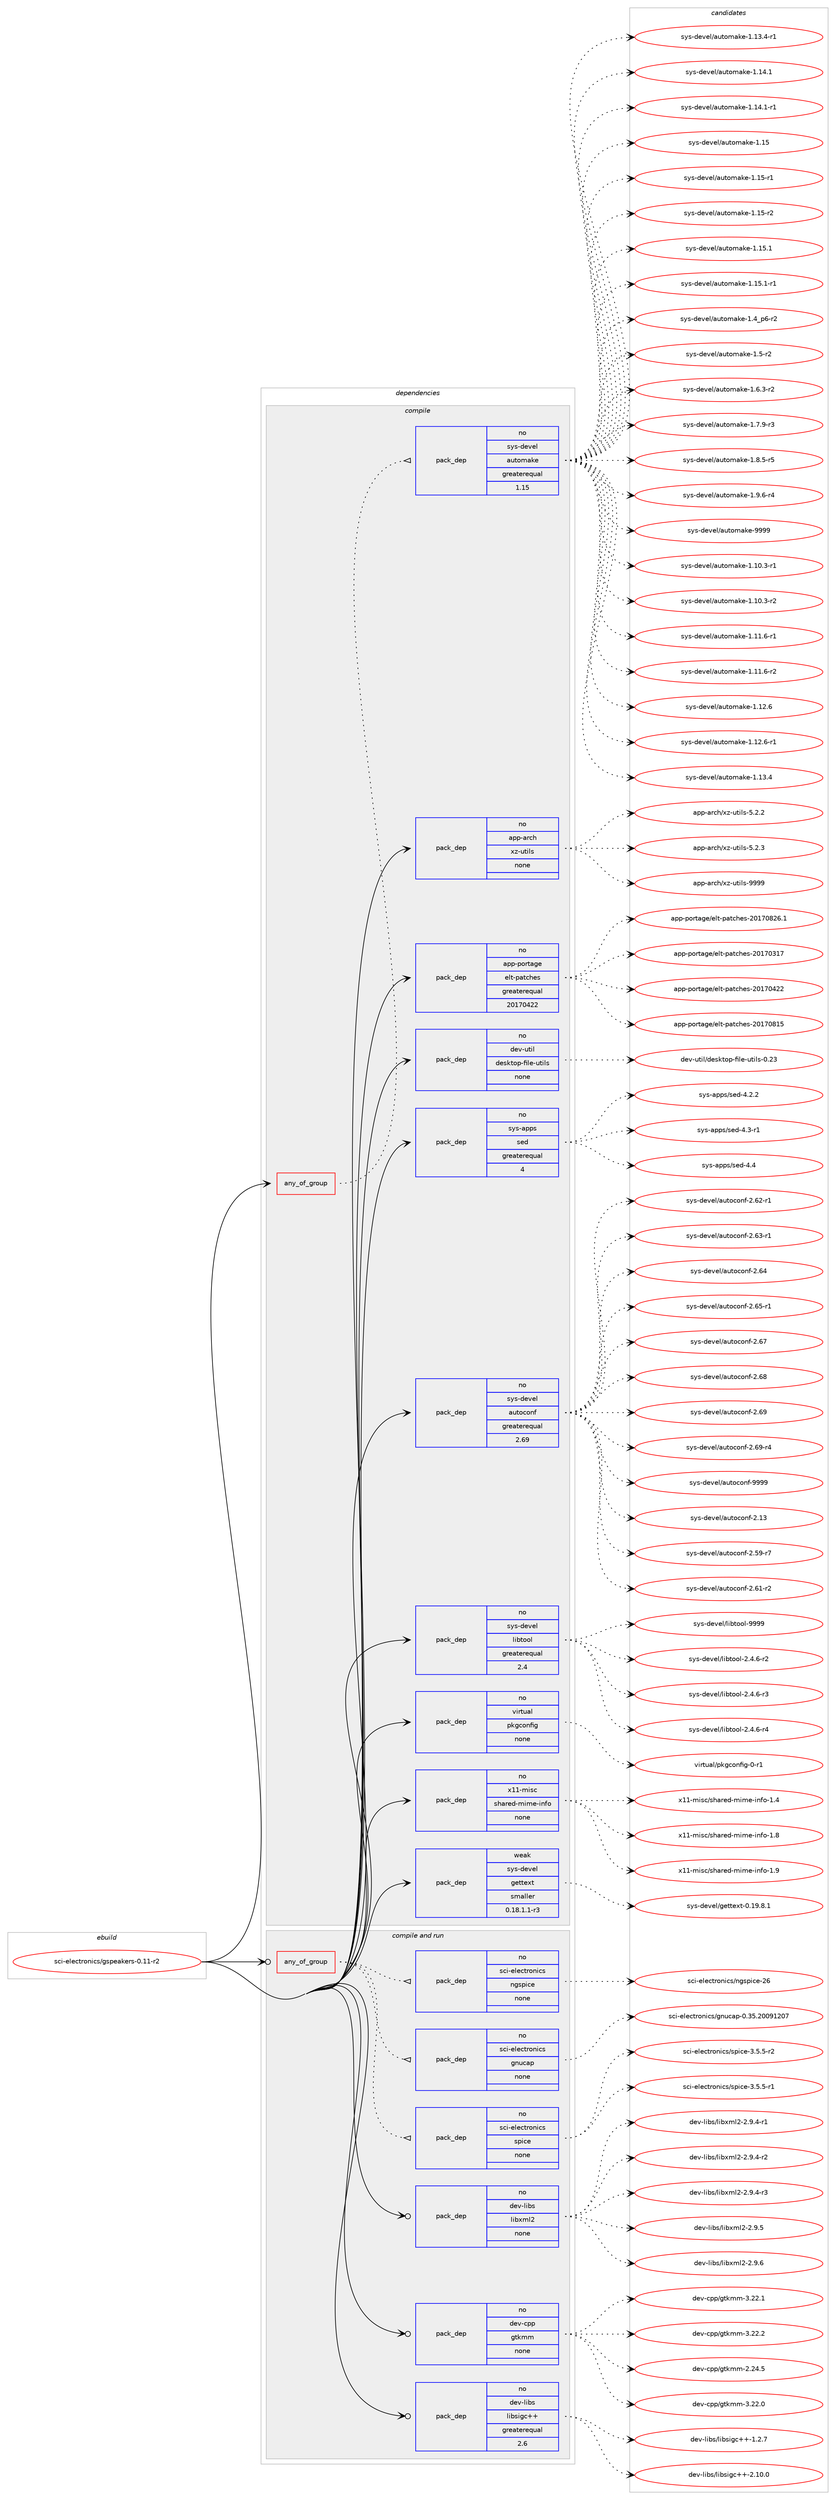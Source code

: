 digraph prolog {

# *************
# Graph options
# *************

newrank=true;
concentrate=true;
compound=true;
graph [rankdir=LR,fontname=Helvetica,fontsize=10,ranksep=1.5];#, ranksep=2.5, nodesep=0.2];
edge  [arrowhead=vee];
node  [fontname=Helvetica,fontsize=10];

# **********
# The ebuild
# **********

subgraph cluster_leftcol {
color=gray;
rank=same;
label=<<i>ebuild</i>>;
id [label="sci-electronics/gspeakers-0.11-r2", color=red, width=4, href="../sci-electronics/gspeakers-0.11-r2.svg"];
}

# ****************
# The dependencies
# ****************

subgraph cluster_midcol {
color=gray;
label=<<i>dependencies</i>>;
subgraph cluster_compile {
fillcolor="#eeeeee";
style=filled;
label=<<i>compile</i>>;
subgraph any7536 {
dependency447641 [label=<<TABLE BORDER="0" CELLBORDER="1" CELLSPACING="0" CELLPADDING="4"><TR><TD CELLPADDING="10">any_of_group</TD></TR></TABLE>>, shape=none, color=red];subgraph pack330083 {
dependency447642 [label=<<TABLE BORDER="0" CELLBORDER="1" CELLSPACING="0" CELLPADDING="4" WIDTH="220"><TR><TD ROWSPAN="6" CELLPADDING="30">pack_dep</TD></TR><TR><TD WIDTH="110">no</TD></TR><TR><TD>sys-devel</TD></TR><TR><TD>automake</TD></TR><TR><TD>greaterequal</TD></TR><TR><TD>1.15</TD></TR></TABLE>>, shape=none, color=blue];
}
dependency447641:e -> dependency447642:w [weight=20,style="dotted",arrowhead="oinv"];
}
id:e -> dependency447641:w [weight=20,style="solid",arrowhead="vee"];
subgraph pack330084 {
dependency447643 [label=<<TABLE BORDER="0" CELLBORDER="1" CELLSPACING="0" CELLPADDING="4" WIDTH="220"><TR><TD ROWSPAN="6" CELLPADDING="30">pack_dep</TD></TR><TR><TD WIDTH="110">no</TD></TR><TR><TD>app-arch</TD></TR><TR><TD>xz-utils</TD></TR><TR><TD>none</TD></TR><TR><TD></TD></TR></TABLE>>, shape=none, color=blue];
}
id:e -> dependency447643:w [weight=20,style="solid",arrowhead="vee"];
subgraph pack330085 {
dependency447644 [label=<<TABLE BORDER="0" CELLBORDER="1" CELLSPACING="0" CELLPADDING="4" WIDTH="220"><TR><TD ROWSPAN="6" CELLPADDING="30">pack_dep</TD></TR><TR><TD WIDTH="110">no</TD></TR><TR><TD>app-portage</TD></TR><TR><TD>elt-patches</TD></TR><TR><TD>greaterequal</TD></TR><TR><TD>20170422</TD></TR></TABLE>>, shape=none, color=blue];
}
id:e -> dependency447644:w [weight=20,style="solid",arrowhead="vee"];
subgraph pack330086 {
dependency447645 [label=<<TABLE BORDER="0" CELLBORDER="1" CELLSPACING="0" CELLPADDING="4" WIDTH="220"><TR><TD ROWSPAN="6" CELLPADDING="30">pack_dep</TD></TR><TR><TD WIDTH="110">no</TD></TR><TR><TD>dev-util</TD></TR><TR><TD>desktop-file-utils</TD></TR><TR><TD>none</TD></TR><TR><TD></TD></TR></TABLE>>, shape=none, color=blue];
}
id:e -> dependency447645:w [weight=20,style="solid",arrowhead="vee"];
subgraph pack330087 {
dependency447646 [label=<<TABLE BORDER="0" CELLBORDER="1" CELLSPACING="0" CELLPADDING="4" WIDTH="220"><TR><TD ROWSPAN="6" CELLPADDING="30">pack_dep</TD></TR><TR><TD WIDTH="110">no</TD></TR><TR><TD>sys-apps</TD></TR><TR><TD>sed</TD></TR><TR><TD>greaterequal</TD></TR><TR><TD>4</TD></TR></TABLE>>, shape=none, color=blue];
}
id:e -> dependency447646:w [weight=20,style="solid",arrowhead="vee"];
subgraph pack330088 {
dependency447647 [label=<<TABLE BORDER="0" CELLBORDER="1" CELLSPACING="0" CELLPADDING="4" WIDTH="220"><TR><TD ROWSPAN="6" CELLPADDING="30">pack_dep</TD></TR><TR><TD WIDTH="110">no</TD></TR><TR><TD>sys-devel</TD></TR><TR><TD>autoconf</TD></TR><TR><TD>greaterequal</TD></TR><TR><TD>2.69</TD></TR></TABLE>>, shape=none, color=blue];
}
id:e -> dependency447647:w [weight=20,style="solid",arrowhead="vee"];
subgraph pack330089 {
dependency447648 [label=<<TABLE BORDER="0" CELLBORDER="1" CELLSPACING="0" CELLPADDING="4" WIDTH="220"><TR><TD ROWSPAN="6" CELLPADDING="30">pack_dep</TD></TR><TR><TD WIDTH="110">no</TD></TR><TR><TD>sys-devel</TD></TR><TR><TD>libtool</TD></TR><TR><TD>greaterequal</TD></TR><TR><TD>2.4</TD></TR></TABLE>>, shape=none, color=blue];
}
id:e -> dependency447648:w [weight=20,style="solid",arrowhead="vee"];
subgraph pack330090 {
dependency447649 [label=<<TABLE BORDER="0" CELLBORDER="1" CELLSPACING="0" CELLPADDING="4" WIDTH="220"><TR><TD ROWSPAN="6" CELLPADDING="30">pack_dep</TD></TR><TR><TD WIDTH="110">no</TD></TR><TR><TD>virtual</TD></TR><TR><TD>pkgconfig</TD></TR><TR><TD>none</TD></TR><TR><TD></TD></TR></TABLE>>, shape=none, color=blue];
}
id:e -> dependency447649:w [weight=20,style="solid",arrowhead="vee"];
subgraph pack330091 {
dependency447650 [label=<<TABLE BORDER="0" CELLBORDER="1" CELLSPACING="0" CELLPADDING="4" WIDTH="220"><TR><TD ROWSPAN="6" CELLPADDING="30">pack_dep</TD></TR><TR><TD WIDTH="110">no</TD></TR><TR><TD>x11-misc</TD></TR><TR><TD>shared-mime-info</TD></TR><TR><TD>none</TD></TR><TR><TD></TD></TR></TABLE>>, shape=none, color=blue];
}
id:e -> dependency447650:w [weight=20,style="solid",arrowhead="vee"];
subgraph pack330092 {
dependency447651 [label=<<TABLE BORDER="0" CELLBORDER="1" CELLSPACING="0" CELLPADDING="4" WIDTH="220"><TR><TD ROWSPAN="6" CELLPADDING="30">pack_dep</TD></TR><TR><TD WIDTH="110">weak</TD></TR><TR><TD>sys-devel</TD></TR><TR><TD>gettext</TD></TR><TR><TD>smaller</TD></TR><TR><TD>0.18.1.1-r3</TD></TR></TABLE>>, shape=none, color=blue];
}
id:e -> dependency447651:w [weight=20,style="solid",arrowhead="vee"];
}
subgraph cluster_compileandrun {
fillcolor="#eeeeee";
style=filled;
label=<<i>compile and run</i>>;
subgraph any7537 {
dependency447652 [label=<<TABLE BORDER="0" CELLBORDER="1" CELLSPACING="0" CELLPADDING="4"><TR><TD CELLPADDING="10">any_of_group</TD></TR></TABLE>>, shape=none, color=red];subgraph pack330093 {
dependency447653 [label=<<TABLE BORDER="0" CELLBORDER="1" CELLSPACING="0" CELLPADDING="4" WIDTH="220"><TR><TD ROWSPAN="6" CELLPADDING="30">pack_dep</TD></TR><TR><TD WIDTH="110">no</TD></TR><TR><TD>sci-electronics</TD></TR><TR><TD>gnucap</TD></TR><TR><TD>none</TD></TR><TR><TD></TD></TR></TABLE>>, shape=none, color=blue];
}
dependency447652:e -> dependency447653:w [weight=20,style="dotted",arrowhead="oinv"];
subgraph pack330094 {
dependency447654 [label=<<TABLE BORDER="0" CELLBORDER="1" CELLSPACING="0" CELLPADDING="4" WIDTH="220"><TR><TD ROWSPAN="6" CELLPADDING="30">pack_dep</TD></TR><TR><TD WIDTH="110">no</TD></TR><TR><TD>sci-electronics</TD></TR><TR><TD>ngspice</TD></TR><TR><TD>none</TD></TR><TR><TD></TD></TR></TABLE>>, shape=none, color=blue];
}
dependency447652:e -> dependency447654:w [weight=20,style="dotted",arrowhead="oinv"];
subgraph pack330095 {
dependency447655 [label=<<TABLE BORDER="0" CELLBORDER="1" CELLSPACING="0" CELLPADDING="4" WIDTH="220"><TR><TD ROWSPAN="6" CELLPADDING="30">pack_dep</TD></TR><TR><TD WIDTH="110">no</TD></TR><TR><TD>sci-electronics</TD></TR><TR><TD>spice</TD></TR><TR><TD>none</TD></TR><TR><TD></TD></TR></TABLE>>, shape=none, color=blue];
}
dependency447652:e -> dependency447655:w [weight=20,style="dotted",arrowhead="oinv"];
}
id:e -> dependency447652:w [weight=20,style="solid",arrowhead="odotvee"];
subgraph pack330096 {
dependency447656 [label=<<TABLE BORDER="0" CELLBORDER="1" CELLSPACING="0" CELLPADDING="4" WIDTH="220"><TR><TD ROWSPAN="6" CELLPADDING="30">pack_dep</TD></TR><TR><TD WIDTH="110">no</TD></TR><TR><TD>dev-cpp</TD></TR><TR><TD>gtkmm</TD></TR><TR><TD>none</TD></TR><TR><TD></TD></TR></TABLE>>, shape=none, color=blue];
}
id:e -> dependency447656:w [weight=20,style="solid",arrowhead="odotvee"];
subgraph pack330097 {
dependency447657 [label=<<TABLE BORDER="0" CELLBORDER="1" CELLSPACING="0" CELLPADDING="4" WIDTH="220"><TR><TD ROWSPAN="6" CELLPADDING="30">pack_dep</TD></TR><TR><TD WIDTH="110">no</TD></TR><TR><TD>dev-libs</TD></TR><TR><TD>libsigc++</TD></TR><TR><TD>greaterequal</TD></TR><TR><TD>2.6</TD></TR></TABLE>>, shape=none, color=blue];
}
id:e -> dependency447657:w [weight=20,style="solid",arrowhead="odotvee"];
subgraph pack330098 {
dependency447658 [label=<<TABLE BORDER="0" CELLBORDER="1" CELLSPACING="0" CELLPADDING="4" WIDTH="220"><TR><TD ROWSPAN="6" CELLPADDING="30">pack_dep</TD></TR><TR><TD WIDTH="110">no</TD></TR><TR><TD>dev-libs</TD></TR><TR><TD>libxml2</TD></TR><TR><TD>none</TD></TR><TR><TD></TD></TR></TABLE>>, shape=none, color=blue];
}
id:e -> dependency447658:w [weight=20,style="solid",arrowhead="odotvee"];
}
subgraph cluster_run {
fillcolor="#eeeeee";
style=filled;
label=<<i>run</i>>;
}
}

# **************
# The candidates
# **************

subgraph cluster_choices {
rank=same;
color=gray;
label=<<i>candidates</i>>;

subgraph choice330083 {
color=black;
nodesep=1;
choice11512111545100101118101108479711711611110997107101454946494846514511449 [label="sys-devel/automake-1.10.3-r1", color=red, width=4,href="../sys-devel/automake-1.10.3-r1.svg"];
choice11512111545100101118101108479711711611110997107101454946494846514511450 [label="sys-devel/automake-1.10.3-r2", color=red, width=4,href="../sys-devel/automake-1.10.3-r2.svg"];
choice11512111545100101118101108479711711611110997107101454946494946544511449 [label="sys-devel/automake-1.11.6-r1", color=red, width=4,href="../sys-devel/automake-1.11.6-r1.svg"];
choice11512111545100101118101108479711711611110997107101454946494946544511450 [label="sys-devel/automake-1.11.6-r2", color=red, width=4,href="../sys-devel/automake-1.11.6-r2.svg"];
choice1151211154510010111810110847971171161111099710710145494649504654 [label="sys-devel/automake-1.12.6", color=red, width=4,href="../sys-devel/automake-1.12.6.svg"];
choice11512111545100101118101108479711711611110997107101454946495046544511449 [label="sys-devel/automake-1.12.6-r1", color=red, width=4,href="../sys-devel/automake-1.12.6-r1.svg"];
choice1151211154510010111810110847971171161111099710710145494649514652 [label="sys-devel/automake-1.13.4", color=red, width=4,href="../sys-devel/automake-1.13.4.svg"];
choice11512111545100101118101108479711711611110997107101454946495146524511449 [label="sys-devel/automake-1.13.4-r1", color=red, width=4,href="../sys-devel/automake-1.13.4-r1.svg"];
choice1151211154510010111810110847971171161111099710710145494649524649 [label="sys-devel/automake-1.14.1", color=red, width=4,href="../sys-devel/automake-1.14.1.svg"];
choice11512111545100101118101108479711711611110997107101454946495246494511449 [label="sys-devel/automake-1.14.1-r1", color=red, width=4,href="../sys-devel/automake-1.14.1-r1.svg"];
choice115121115451001011181011084797117116111109971071014549464953 [label="sys-devel/automake-1.15", color=red, width=4,href="../sys-devel/automake-1.15.svg"];
choice1151211154510010111810110847971171161111099710710145494649534511449 [label="sys-devel/automake-1.15-r1", color=red, width=4,href="../sys-devel/automake-1.15-r1.svg"];
choice1151211154510010111810110847971171161111099710710145494649534511450 [label="sys-devel/automake-1.15-r2", color=red, width=4,href="../sys-devel/automake-1.15-r2.svg"];
choice1151211154510010111810110847971171161111099710710145494649534649 [label="sys-devel/automake-1.15.1", color=red, width=4,href="../sys-devel/automake-1.15.1.svg"];
choice11512111545100101118101108479711711611110997107101454946495346494511449 [label="sys-devel/automake-1.15.1-r1", color=red, width=4,href="../sys-devel/automake-1.15.1-r1.svg"];
choice115121115451001011181011084797117116111109971071014549465295112544511450 [label="sys-devel/automake-1.4_p6-r2", color=red, width=4,href="../sys-devel/automake-1.4_p6-r2.svg"];
choice11512111545100101118101108479711711611110997107101454946534511450 [label="sys-devel/automake-1.5-r2", color=red, width=4,href="../sys-devel/automake-1.5-r2.svg"];
choice115121115451001011181011084797117116111109971071014549465446514511450 [label="sys-devel/automake-1.6.3-r2", color=red, width=4,href="../sys-devel/automake-1.6.3-r2.svg"];
choice115121115451001011181011084797117116111109971071014549465546574511451 [label="sys-devel/automake-1.7.9-r3", color=red, width=4,href="../sys-devel/automake-1.7.9-r3.svg"];
choice115121115451001011181011084797117116111109971071014549465646534511453 [label="sys-devel/automake-1.8.5-r5", color=red, width=4,href="../sys-devel/automake-1.8.5-r5.svg"];
choice115121115451001011181011084797117116111109971071014549465746544511452 [label="sys-devel/automake-1.9.6-r4", color=red, width=4,href="../sys-devel/automake-1.9.6-r4.svg"];
choice115121115451001011181011084797117116111109971071014557575757 [label="sys-devel/automake-9999", color=red, width=4,href="../sys-devel/automake-9999.svg"];
dependency447642:e -> choice11512111545100101118101108479711711611110997107101454946494846514511449:w [style=dotted,weight="100"];
dependency447642:e -> choice11512111545100101118101108479711711611110997107101454946494846514511450:w [style=dotted,weight="100"];
dependency447642:e -> choice11512111545100101118101108479711711611110997107101454946494946544511449:w [style=dotted,weight="100"];
dependency447642:e -> choice11512111545100101118101108479711711611110997107101454946494946544511450:w [style=dotted,weight="100"];
dependency447642:e -> choice1151211154510010111810110847971171161111099710710145494649504654:w [style=dotted,weight="100"];
dependency447642:e -> choice11512111545100101118101108479711711611110997107101454946495046544511449:w [style=dotted,weight="100"];
dependency447642:e -> choice1151211154510010111810110847971171161111099710710145494649514652:w [style=dotted,weight="100"];
dependency447642:e -> choice11512111545100101118101108479711711611110997107101454946495146524511449:w [style=dotted,weight="100"];
dependency447642:e -> choice1151211154510010111810110847971171161111099710710145494649524649:w [style=dotted,weight="100"];
dependency447642:e -> choice11512111545100101118101108479711711611110997107101454946495246494511449:w [style=dotted,weight="100"];
dependency447642:e -> choice115121115451001011181011084797117116111109971071014549464953:w [style=dotted,weight="100"];
dependency447642:e -> choice1151211154510010111810110847971171161111099710710145494649534511449:w [style=dotted,weight="100"];
dependency447642:e -> choice1151211154510010111810110847971171161111099710710145494649534511450:w [style=dotted,weight="100"];
dependency447642:e -> choice1151211154510010111810110847971171161111099710710145494649534649:w [style=dotted,weight="100"];
dependency447642:e -> choice11512111545100101118101108479711711611110997107101454946495346494511449:w [style=dotted,weight="100"];
dependency447642:e -> choice115121115451001011181011084797117116111109971071014549465295112544511450:w [style=dotted,weight="100"];
dependency447642:e -> choice11512111545100101118101108479711711611110997107101454946534511450:w [style=dotted,weight="100"];
dependency447642:e -> choice115121115451001011181011084797117116111109971071014549465446514511450:w [style=dotted,weight="100"];
dependency447642:e -> choice115121115451001011181011084797117116111109971071014549465546574511451:w [style=dotted,weight="100"];
dependency447642:e -> choice115121115451001011181011084797117116111109971071014549465646534511453:w [style=dotted,weight="100"];
dependency447642:e -> choice115121115451001011181011084797117116111109971071014549465746544511452:w [style=dotted,weight="100"];
dependency447642:e -> choice115121115451001011181011084797117116111109971071014557575757:w [style=dotted,weight="100"];
}
subgraph choice330084 {
color=black;
nodesep=1;
choice971121124597114991044712012245117116105108115455346504650 [label="app-arch/xz-utils-5.2.2", color=red, width=4,href="../app-arch/xz-utils-5.2.2.svg"];
choice971121124597114991044712012245117116105108115455346504651 [label="app-arch/xz-utils-5.2.3", color=red, width=4,href="../app-arch/xz-utils-5.2.3.svg"];
choice9711211245971149910447120122451171161051081154557575757 [label="app-arch/xz-utils-9999", color=red, width=4,href="../app-arch/xz-utils-9999.svg"];
dependency447643:e -> choice971121124597114991044712012245117116105108115455346504650:w [style=dotted,weight="100"];
dependency447643:e -> choice971121124597114991044712012245117116105108115455346504651:w [style=dotted,weight="100"];
dependency447643:e -> choice9711211245971149910447120122451171161051081154557575757:w [style=dotted,weight="100"];
}
subgraph choice330085 {
color=black;
nodesep=1;
choice97112112451121111141169710310147101108116451129711699104101115455048495548514955 [label="app-portage/elt-patches-20170317", color=red, width=4,href="../app-portage/elt-patches-20170317.svg"];
choice97112112451121111141169710310147101108116451129711699104101115455048495548525050 [label="app-portage/elt-patches-20170422", color=red, width=4,href="../app-portage/elt-patches-20170422.svg"];
choice97112112451121111141169710310147101108116451129711699104101115455048495548564953 [label="app-portage/elt-patches-20170815", color=red, width=4,href="../app-portage/elt-patches-20170815.svg"];
choice971121124511211111411697103101471011081164511297116991041011154550484955485650544649 [label="app-portage/elt-patches-20170826.1", color=red, width=4,href="../app-portage/elt-patches-20170826.1.svg"];
dependency447644:e -> choice97112112451121111141169710310147101108116451129711699104101115455048495548514955:w [style=dotted,weight="100"];
dependency447644:e -> choice97112112451121111141169710310147101108116451129711699104101115455048495548525050:w [style=dotted,weight="100"];
dependency447644:e -> choice97112112451121111141169710310147101108116451129711699104101115455048495548564953:w [style=dotted,weight="100"];
dependency447644:e -> choice971121124511211111411697103101471011081164511297116991041011154550484955485650544649:w [style=dotted,weight="100"];
}
subgraph choice330086 {
color=black;
nodesep=1;
choice100101118451171161051084710010111510711611111245102105108101451171161051081154548465051 [label="dev-util/desktop-file-utils-0.23", color=red, width=4,href="../dev-util/desktop-file-utils-0.23.svg"];
dependency447645:e -> choice100101118451171161051084710010111510711611111245102105108101451171161051081154548465051:w [style=dotted,weight="100"];
}
subgraph choice330087 {
color=black;
nodesep=1;
choice115121115459711211211547115101100455246504650 [label="sys-apps/sed-4.2.2", color=red, width=4,href="../sys-apps/sed-4.2.2.svg"];
choice115121115459711211211547115101100455246514511449 [label="sys-apps/sed-4.3-r1", color=red, width=4,href="../sys-apps/sed-4.3-r1.svg"];
choice11512111545971121121154711510110045524652 [label="sys-apps/sed-4.4", color=red, width=4,href="../sys-apps/sed-4.4.svg"];
dependency447646:e -> choice115121115459711211211547115101100455246504650:w [style=dotted,weight="100"];
dependency447646:e -> choice115121115459711211211547115101100455246514511449:w [style=dotted,weight="100"];
dependency447646:e -> choice11512111545971121121154711510110045524652:w [style=dotted,weight="100"];
}
subgraph choice330088 {
color=black;
nodesep=1;
choice115121115451001011181011084797117116111991111101024550464951 [label="sys-devel/autoconf-2.13", color=red, width=4,href="../sys-devel/autoconf-2.13.svg"];
choice1151211154510010111810110847971171161119911111010245504653574511455 [label="sys-devel/autoconf-2.59-r7", color=red, width=4,href="../sys-devel/autoconf-2.59-r7.svg"];
choice1151211154510010111810110847971171161119911111010245504654494511450 [label="sys-devel/autoconf-2.61-r2", color=red, width=4,href="../sys-devel/autoconf-2.61-r2.svg"];
choice1151211154510010111810110847971171161119911111010245504654504511449 [label="sys-devel/autoconf-2.62-r1", color=red, width=4,href="../sys-devel/autoconf-2.62-r1.svg"];
choice1151211154510010111810110847971171161119911111010245504654514511449 [label="sys-devel/autoconf-2.63-r1", color=red, width=4,href="../sys-devel/autoconf-2.63-r1.svg"];
choice115121115451001011181011084797117116111991111101024550465452 [label="sys-devel/autoconf-2.64", color=red, width=4,href="../sys-devel/autoconf-2.64.svg"];
choice1151211154510010111810110847971171161119911111010245504654534511449 [label="sys-devel/autoconf-2.65-r1", color=red, width=4,href="../sys-devel/autoconf-2.65-r1.svg"];
choice115121115451001011181011084797117116111991111101024550465455 [label="sys-devel/autoconf-2.67", color=red, width=4,href="../sys-devel/autoconf-2.67.svg"];
choice115121115451001011181011084797117116111991111101024550465456 [label="sys-devel/autoconf-2.68", color=red, width=4,href="../sys-devel/autoconf-2.68.svg"];
choice115121115451001011181011084797117116111991111101024550465457 [label="sys-devel/autoconf-2.69", color=red, width=4,href="../sys-devel/autoconf-2.69.svg"];
choice1151211154510010111810110847971171161119911111010245504654574511452 [label="sys-devel/autoconf-2.69-r4", color=red, width=4,href="../sys-devel/autoconf-2.69-r4.svg"];
choice115121115451001011181011084797117116111991111101024557575757 [label="sys-devel/autoconf-9999", color=red, width=4,href="../sys-devel/autoconf-9999.svg"];
dependency447647:e -> choice115121115451001011181011084797117116111991111101024550464951:w [style=dotted,weight="100"];
dependency447647:e -> choice1151211154510010111810110847971171161119911111010245504653574511455:w [style=dotted,weight="100"];
dependency447647:e -> choice1151211154510010111810110847971171161119911111010245504654494511450:w [style=dotted,weight="100"];
dependency447647:e -> choice1151211154510010111810110847971171161119911111010245504654504511449:w [style=dotted,weight="100"];
dependency447647:e -> choice1151211154510010111810110847971171161119911111010245504654514511449:w [style=dotted,weight="100"];
dependency447647:e -> choice115121115451001011181011084797117116111991111101024550465452:w [style=dotted,weight="100"];
dependency447647:e -> choice1151211154510010111810110847971171161119911111010245504654534511449:w [style=dotted,weight="100"];
dependency447647:e -> choice115121115451001011181011084797117116111991111101024550465455:w [style=dotted,weight="100"];
dependency447647:e -> choice115121115451001011181011084797117116111991111101024550465456:w [style=dotted,weight="100"];
dependency447647:e -> choice115121115451001011181011084797117116111991111101024550465457:w [style=dotted,weight="100"];
dependency447647:e -> choice1151211154510010111810110847971171161119911111010245504654574511452:w [style=dotted,weight="100"];
dependency447647:e -> choice115121115451001011181011084797117116111991111101024557575757:w [style=dotted,weight="100"];
}
subgraph choice330089 {
color=black;
nodesep=1;
choice1151211154510010111810110847108105981161111111084550465246544511450 [label="sys-devel/libtool-2.4.6-r2", color=red, width=4,href="../sys-devel/libtool-2.4.6-r2.svg"];
choice1151211154510010111810110847108105981161111111084550465246544511451 [label="sys-devel/libtool-2.4.6-r3", color=red, width=4,href="../sys-devel/libtool-2.4.6-r3.svg"];
choice1151211154510010111810110847108105981161111111084550465246544511452 [label="sys-devel/libtool-2.4.6-r4", color=red, width=4,href="../sys-devel/libtool-2.4.6-r4.svg"];
choice1151211154510010111810110847108105981161111111084557575757 [label="sys-devel/libtool-9999", color=red, width=4,href="../sys-devel/libtool-9999.svg"];
dependency447648:e -> choice1151211154510010111810110847108105981161111111084550465246544511450:w [style=dotted,weight="100"];
dependency447648:e -> choice1151211154510010111810110847108105981161111111084550465246544511451:w [style=dotted,weight="100"];
dependency447648:e -> choice1151211154510010111810110847108105981161111111084550465246544511452:w [style=dotted,weight="100"];
dependency447648:e -> choice1151211154510010111810110847108105981161111111084557575757:w [style=dotted,weight="100"];
}
subgraph choice330090 {
color=black;
nodesep=1;
choice11810511411611797108471121071039911111010210510345484511449 [label="virtual/pkgconfig-0-r1", color=red, width=4,href="../virtual/pkgconfig-0-r1.svg"];
dependency447649:e -> choice11810511411611797108471121071039911111010210510345484511449:w [style=dotted,weight="100"];
}
subgraph choice330091 {
color=black;
nodesep=1;
choice120494945109105115994711510497114101100451091051091014510511010211145494652 [label="x11-misc/shared-mime-info-1.4", color=red, width=4,href="../x11-misc/shared-mime-info-1.4.svg"];
choice120494945109105115994711510497114101100451091051091014510511010211145494656 [label="x11-misc/shared-mime-info-1.8", color=red, width=4,href="../x11-misc/shared-mime-info-1.8.svg"];
choice120494945109105115994711510497114101100451091051091014510511010211145494657 [label="x11-misc/shared-mime-info-1.9", color=red, width=4,href="../x11-misc/shared-mime-info-1.9.svg"];
dependency447650:e -> choice120494945109105115994711510497114101100451091051091014510511010211145494652:w [style=dotted,weight="100"];
dependency447650:e -> choice120494945109105115994711510497114101100451091051091014510511010211145494656:w [style=dotted,weight="100"];
dependency447650:e -> choice120494945109105115994711510497114101100451091051091014510511010211145494657:w [style=dotted,weight="100"];
}
subgraph choice330092 {
color=black;
nodesep=1;
choice1151211154510010111810110847103101116116101120116454846495746564649 [label="sys-devel/gettext-0.19.8.1", color=red, width=4,href="../sys-devel/gettext-0.19.8.1.svg"];
dependency447651:e -> choice1151211154510010111810110847103101116116101120116454846495746564649:w [style=dotted,weight="100"];
}
subgraph choice330093 {
color=black;
nodesep=1;
choice115991054510110810199116114111110105991154710311011799971124548465153465048485749504855 [label="sci-electronics/gnucap-0.35.20091207", color=red, width=4,href="../sci-electronics/gnucap-0.35.20091207.svg"];
dependency447653:e -> choice115991054510110810199116114111110105991154710311011799971124548465153465048485749504855:w [style=dotted,weight="100"];
}
subgraph choice330094 {
color=black;
nodesep=1;
choice115991054510110810199116114111110105991154711010311511210599101455054 [label="sci-electronics/ngspice-26", color=red, width=4,href="../sci-electronics/ngspice-26.svg"];
dependency447654:e -> choice115991054510110810199116114111110105991154711010311511210599101455054:w [style=dotted,weight="100"];
}
subgraph choice330095 {
color=black;
nodesep=1;
choice1159910545101108101991161141111101059911547115112105991014551465346534511449 [label="sci-electronics/spice-3.5.5-r1", color=red, width=4,href="../sci-electronics/spice-3.5.5-r1.svg"];
choice1159910545101108101991161141111101059911547115112105991014551465346534511450 [label="sci-electronics/spice-3.5.5-r2", color=red, width=4,href="../sci-electronics/spice-3.5.5-r2.svg"];
dependency447655:e -> choice1159910545101108101991161141111101059911547115112105991014551465346534511449:w [style=dotted,weight="100"];
dependency447655:e -> choice1159910545101108101991161141111101059911547115112105991014551465346534511450:w [style=dotted,weight="100"];
}
subgraph choice330096 {
color=black;
nodesep=1;
choice10010111845991121124710311610710910945504650524653 [label="dev-cpp/gtkmm-2.24.5", color=red, width=4,href="../dev-cpp/gtkmm-2.24.5.svg"];
choice10010111845991121124710311610710910945514650504648 [label="dev-cpp/gtkmm-3.22.0", color=red, width=4,href="../dev-cpp/gtkmm-3.22.0.svg"];
choice10010111845991121124710311610710910945514650504649 [label="dev-cpp/gtkmm-3.22.1", color=red, width=4,href="../dev-cpp/gtkmm-3.22.1.svg"];
choice10010111845991121124710311610710910945514650504650 [label="dev-cpp/gtkmm-3.22.2", color=red, width=4,href="../dev-cpp/gtkmm-3.22.2.svg"];
dependency447656:e -> choice10010111845991121124710311610710910945504650524653:w [style=dotted,weight="100"];
dependency447656:e -> choice10010111845991121124710311610710910945514650504648:w [style=dotted,weight="100"];
dependency447656:e -> choice10010111845991121124710311610710910945514650504649:w [style=dotted,weight="100"];
dependency447656:e -> choice10010111845991121124710311610710910945514650504650:w [style=dotted,weight="100"];
}
subgraph choice330097 {
color=black;
nodesep=1;
choice10010111845108105981154710810598115105103994343454946504655 [label="dev-libs/libsigc++-1.2.7", color=red, width=4,href="../dev-libs/libsigc++-1.2.7.svg"];
choice1001011184510810598115471081059811510510399434345504649484648 [label="dev-libs/libsigc++-2.10.0", color=red, width=4,href="../dev-libs/libsigc++-2.10.0.svg"];
dependency447657:e -> choice10010111845108105981154710810598115105103994343454946504655:w [style=dotted,weight="100"];
dependency447657:e -> choice1001011184510810598115471081059811510510399434345504649484648:w [style=dotted,weight="100"];
}
subgraph choice330098 {
color=black;
nodesep=1;
choice10010111845108105981154710810598120109108504550465746524511449 [label="dev-libs/libxml2-2.9.4-r1", color=red, width=4,href="../dev-libs/libxml2-2.9.4-r1.svg"];
choice10010111845108105981154710810598120109108504550465746524511450 [label="dev-libs/libxml2-2.9.4-r2", color=red, width=4,href="../dev-libs/libxml2-2.9.4-r2.svg"];
choice10010111845108105981154710810598120109108504550465746524511451 [label="dev-libs/libxml2-2.9.4-r3", color=red, width=4,href="../dev-libs/libxml2-2.9.4-r3.svg"];
choice1001011184510810598115471081059812010910850455046574653 [label="dev-libs/libxml2-2.9.5", color=red, width=4,href="../dev-libs/libxml2-2.9.5.svg"];
choice1001011184510810598115471081059812010910850455046574654 [label="dev-libs/libxml2-2.9.6", color=red, width=4,href="../dev-libs/libxml2-2.9.6.svg"];
dependency447658:e -> choice10010111845108105981154710810598120109108504550465746524511449:w [style=dotted,weight="100"];
dependency447658:e -> choice10010111845108105981154710810598120109108504550465746524511450:w [style=dotted,weight="100"];
dependency447658:e -> choice10010111845108105981154710810598120109108504550465746524511451:w [style=dotted,weight="100"];
dependency447658:e -> choice1001011184510810598115471081059812010910850455046574653:w [style=dotted,weight="100"];
dependency447658:e -> choice1001011184510810598115471081059812010910850455046574654:w [style=dotted,weight="100"];
}
}

}
